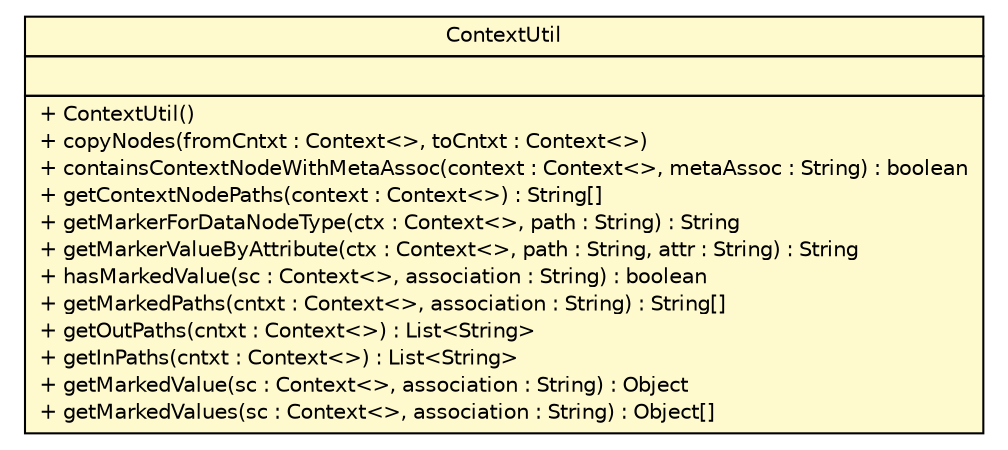 #!/usr/local/bin/dot
#
# Class diagram 
# Generated by UMLGraph version R5_6 (http://www.umlgraph.org/)
#

digraph G {
	edge [fontname="Helvetica",fontsize=10,labelfontname="Helvetica",labelfontsize=10];
	node [fontname="Helvetica",fontsize=10,shape=plaintext];
	nodesep=0.25;
	ranksep=0.5;
	// sorcer.core.context.ContextUtil
	c187843 [label=<<table title="sorcer.core.context.ContextUtil" border="0" cellborder="1" cellspacing="0" cellpadding="2" port="p" bgcolor="lemonChiffon" href="./ContextUtil.html">
		<tr><td><table border="0" cellspacing="0" cellpadding="1">
<tr><td align="center" balign="center"> ContextUtil </td></tr>
		</table></td></tr>
		<tr><td><table border="0" cellspacing="0" cellpadding="1">
<tr><td align="left" balign="left">  </td></tr>
		</table></td></tr>
		<tr><td><table border="0" cellspacing="0" cellpadding="1">
<tr><td align="left" balign="left"> + ContextUtil() </td></tr>
<tr><td align="left" balign="left"> + copyNodes(fromCntxt : Context&lt;&gt;, toCntxt : Context&lt;&gt;) </td></tr>
<tr><td align="left" balign="left"> + containsContextNodeWithMetaAssoc(context : Context&lt;&gt;, metaAssoc : String) : boolean </td></tr>
<tr><td align="left" balign="left"> + getContextNodePaths(context : Context&lt;&gt;) : String[] </td></tr>
<tr><td align="left" balign="left"> + getMarkerForDataNodeType(ctx : Context&lt;&gt;, path : String) : String </td></tr>
<tr><td align="left" balign="left"> + getMarkerValueByAttribute(ctx : Context&lt;&gt;, path : String, attr : String) : String </td></tr>
<tr><td align="left" balign="left"> + hasMarkedValue(sc : Context&lt;&gt;, association : String) : boolean </td></tr>
<tr><td align="left" balign="left"> + getMarkedPaths(cntxt : Context&lt;&gt;, association : String) : String[] </td></tr>
<tr><td align="left" balign="left"> + getOutPaths(cntxt : Context&lt;&gt;) : List&lt;String&gt; </td></tr>
<tr><td align="left" balign="left"> + getInPaths(cntxt : Context&lt;&gt;) : List&lt;String&gt; </td></tr>
<tr><td align="left" balign="left"> + getMarkedValue(sc : Context&lt;&gt;, association : String) : Object </td></tr>
<tr><td align="left" balign="left"> + getMarkedValues(sc : Context&lt;&gt;, association : String) : Object[] </td></tr>
		</table></td></tr>
		</table>>, URL="./ContextUtil.html", fontname="Helvetica", fontcolor="black", fontsize=10.0];
}

